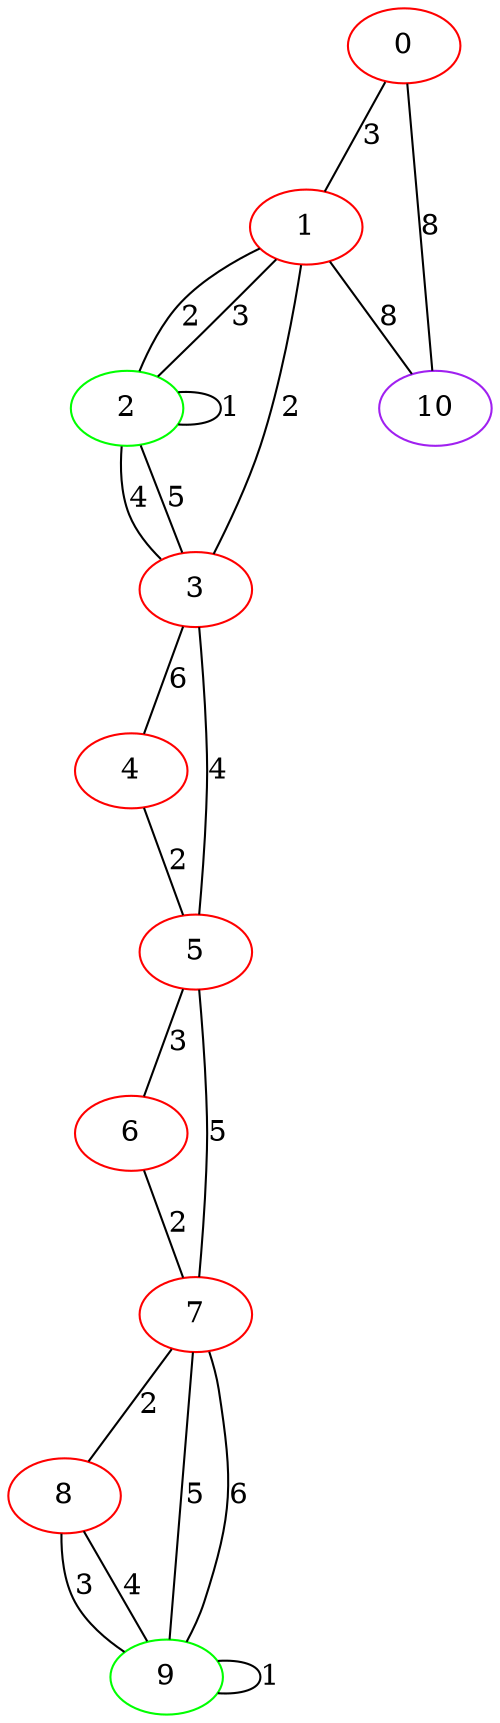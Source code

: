 graph "" {
0 [color=red, weight=1];
1 [color=red, weight=1];
2 [color=green, weight=2];
3 [color=red, weight=1];
4 [color=red, weight=1];
5 [color=red, weight=1];
6 [color=red, weight=1];
7 [color=red, weight=1];
8 [color=red, weight=1];
9 [color=green, weight=2];
10 [color=purple, weight=4];
0 -- 1  [key=0, label=3];
0 -- 10  [key=0, label=8];
1 -- 2  [key=0, label=2];
1 -- 2  [key=1, label=3];
1 -- 3  [key=0, label=2];
1 -- 10  [key=0, label=8];
2 -- 2  [key=0, label=1];
2 -- 3  [key=0, label=4];
2 -- 3  [key=1, label=5];
3 -- 4  [key=0, label=6];
3 -- 5  [key=0, label=4];
4 -- 5  [key=0, label=2];
5 -- 6  [key=0, label=3];
5 -- 7  [key=0, label=5];
6 -- 7  [key=0, label=2];
7 -- 8  [key=0, label=2];
7 -- 9  [key=0, label=5];
7 -- 9  [key=1, label=6];
8 -- 9  [key=0, label=3];
8 -- 9  [key=1, label=4];
9 -- 9  [key=0, label=1];
}
